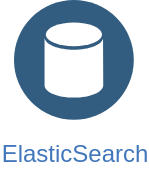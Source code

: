 <mxfile version="12.8.8" type="github"><diagram id="v1kaSg5XMLnamlTehL7t" name="Page-1"><mxGraphModel dx="782" dy="507" grid="1" gridSize="10" guides="1" tooltips="1" connect="1" arrows="1" fold="1" page="1" pageScale="1" pageWidth="850" pageHeight="1100" math="0" shadow="0"><root><mxCell id="0"/><mxCell id="1" parent="0"/><mxCell id="XGQeegJEMNNpy2GZp6Dz-1" value="ElasticSearch" style="aspect=fixed;perimeter=ellipsePerimeter;html=1;align=center;shadow=0;dashed=0;fontColor=#4277BB;labelBackgroundColor=#ffffff;fontSize=12;spacingTop=3;image;image=img/lib/ibm/data/data_services.svg;" vertex="1" parent="1"><mxGeometry x="200" y="360" width="60" height="60" as="geometry"/></mxCell></root></mxGraphModel></diagram></mxfile>